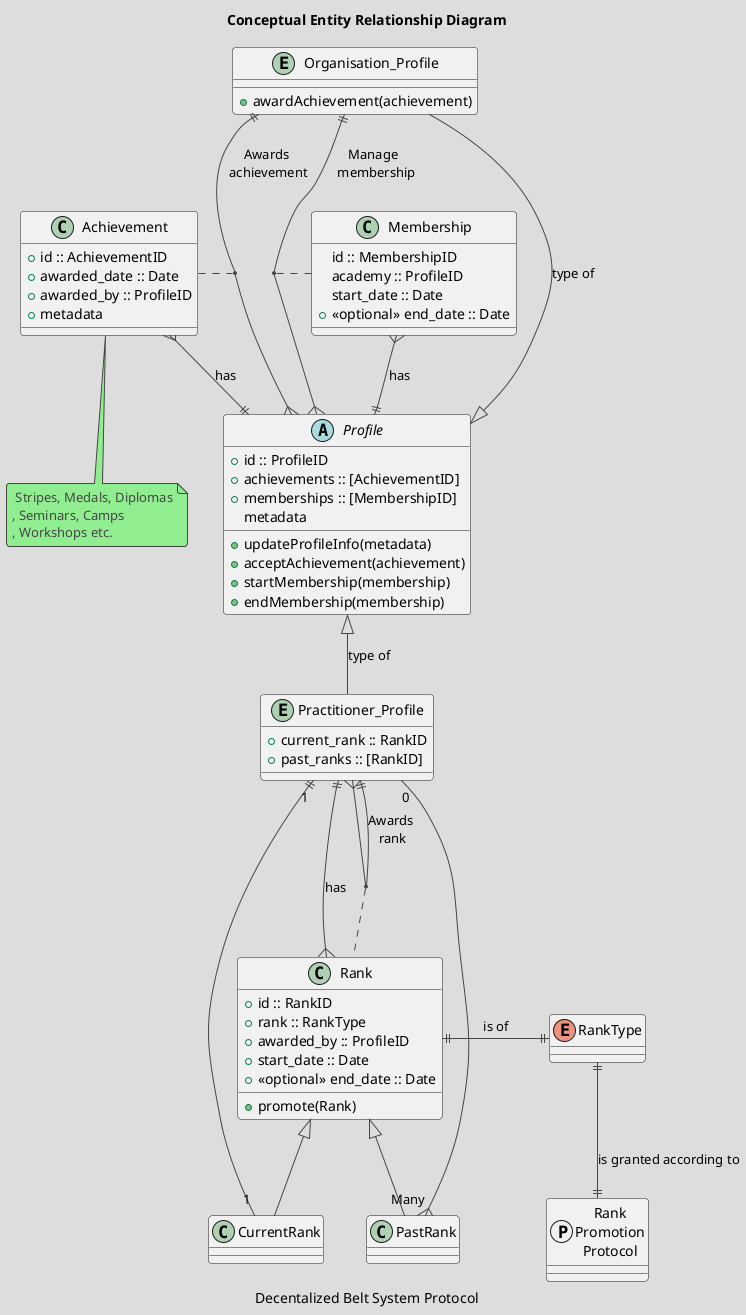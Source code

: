 @startuml Conceptual-ClassDiagram
!theme toy

title: Conceptual Entity Relationship Diagram  
caption: Decentalized Belt System Protocol 


Enum Rank {}


abstract Profile {
    + id :: ProfileID
    + achievements :: [AchievementID]
    + memberships :: [MembershipID]
    + updateProfileInfo(metadata)
    + acceptAchievement(achievement)
    + startMembership(membership)
    + endMembership(membership)
    metadata
}




entity Organisation_Profile  {
    + awardAchievement(achievement)
}

class Membership {
    id :: MembershipID
    academy :: ProfileID
    start_date :: Date
    + <<optional>> end_date :: Date
}



class Achievement {
    + id :: AchievementID
    + awarded_date :: Date
    + awarded_by :: ProfileID
    + metadata
}

note bottom of Achievement
 Stripes, Medals, Diplomas
, Seminars, Camps
, Workshops etc.
end note

entity Practitioner_Profile {
    + current_rank :: RankID
    + past_ranks :: [RankID]
}


class Rank {
    + id :: RankID
    + rank :: RankType
    + awarded_by :: ProfileID
    + start_date :: Date
    + <<optional>> end_date :: Date
    + promote(Rank)

}

enum RankType

protocol PromotionProtocol as "Rank\nPromotion\nProtocol"


Rank ||-|| RankType : is of


Profile <|-- Practitioner_Profile : type of
Profile <|-up- Organisation_Profile : type of


Practitioner_Profile ||--{ Practitioner_Profile : Awards \nrank

(Practitioner_Profile,Practitioner_Profile) . Rank

Practitioner_Profile ||-{ Rank : has



Organisation_Profile ||-down-{ Profile : "Awards \nachievement"

(Organisation_Profile,Profile) . Achievement

Profile ||--{ Achievement : has



Organisation_Profile ||-down-{ Profile : "Manage \n membership"

(Organisation_Profile,Profile) . Membership

Membership  }--|| Profile : has



RankType ||--|| PromotionProtocol : is granted according to


Rank <|-- CurrentRank
Rank <|-- PastRank



Practitioner_Profile "1" ||-- "1" CurrentRank
Practitioner_Profile "0" --{ "Many" PastRank
@enduml

